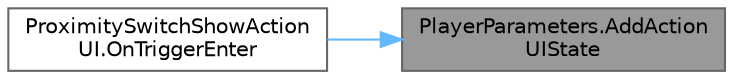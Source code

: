 digraph "PlayerParameters.AddActionUIState"
{
 // LATEX_PDF_SIZE
  bgcolor="transparent";
  edge [fontname=Helvetica,fontsize=10,labelfontname=Helvetica,labelfontsize=10];
  node [fontname=Helvetica,fontsize=10,shape=box,height=0.2,width=0.4];
  rankdir="RL";
  Node1 [id="Node000001",label="PlayerParameters.AddAction\lUIState",height=0.2,width=0.4,color="gray40", fillcolor="grey60", style="filled", fontcolor="black",tooltip=" "];
  Node1 -> Node2 [id="edge2_Node000001_Node000002",dir="back",color="steelblue1",style="solid",tooltip=" "];
  Node2 [id="Node000002",label="ProximitySwitchShowAction\lUI.OnTriggerEnter",height=0.2,width=0.4,color="grey40", fillcolor="white", style="filled",URL="$class_proximity_switch_show_action_u_i.html#a5d1f6394608ea1760ca1d2071dae4467",tooltip=" "];
}
